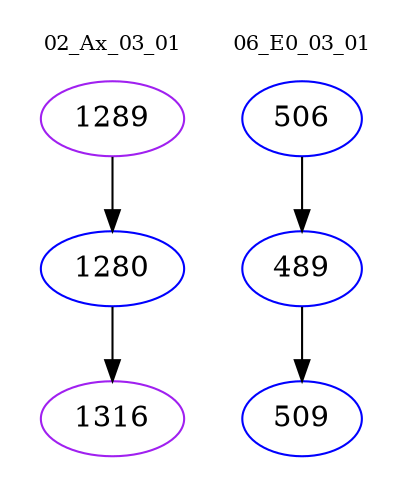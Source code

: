 digraph{
subgraph cluster_0 {
color = white
label = "02_Ax_03_01";
fontsize=10;
T0_1289 [label="1289", color="purple"]
T0_1289 -> T0_1280 [color="black"]
T0_1280 [label="1280", color="blue"]
T0_1280 -> T0_1316 [color="black"]
T0_1316 [label="1316", color="purple"]
}
subgraph cluster_1 {
color = white
label = "06_E0_03_01";
fontsize=10;
T1_506 [label="506", color="blue"]
T1_506 -> T1_489 [color="black"]
T1_489 [label="489", color="blue"]
T1_489 -> T1_509 [color="black"]
T1_509 [label="509", color="blue"]
}
}
